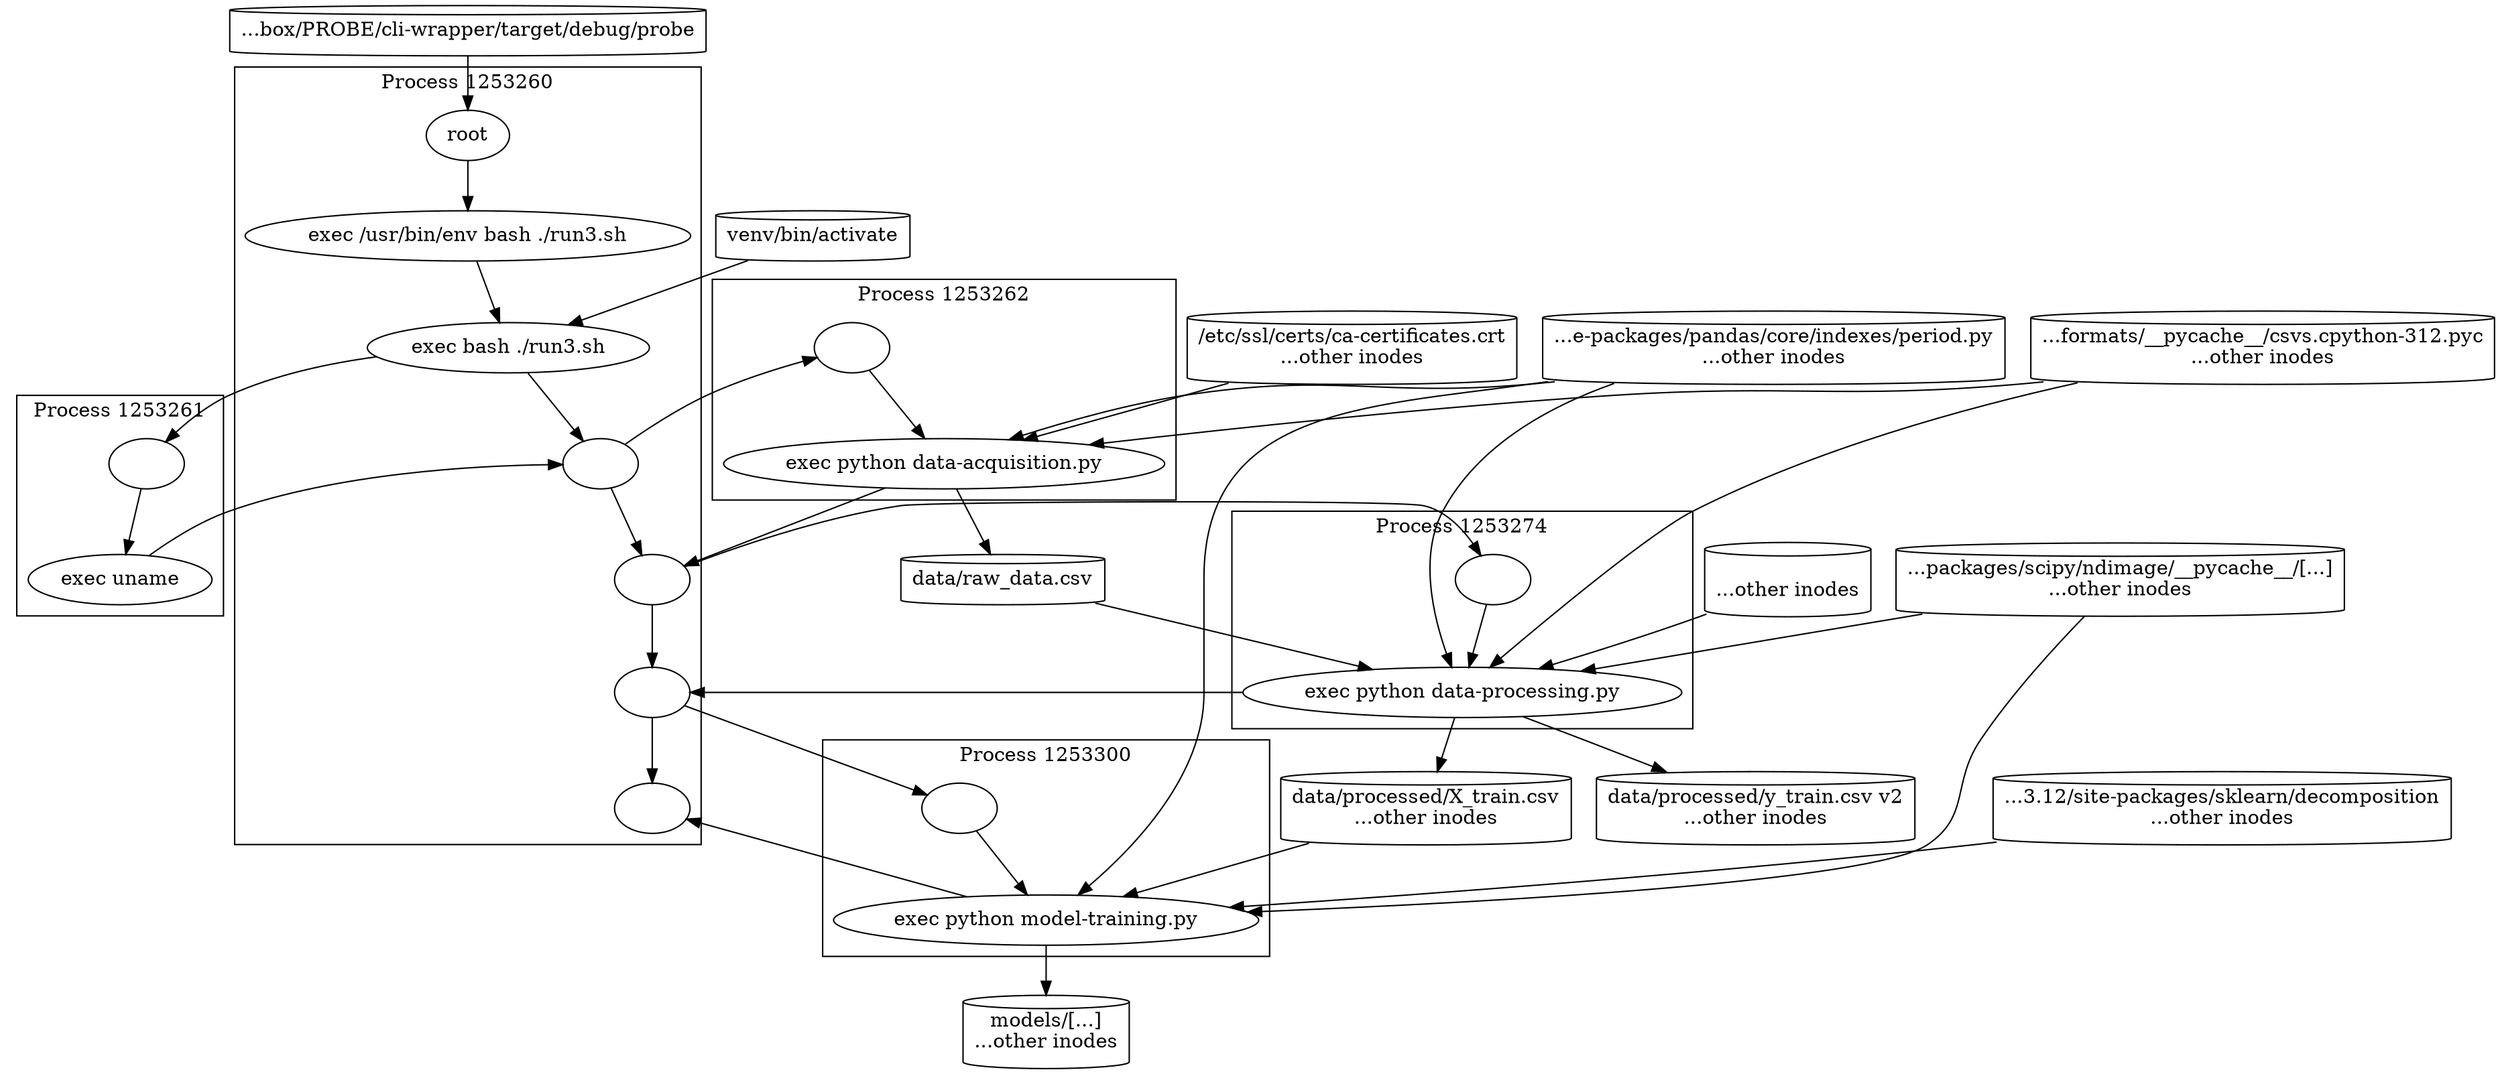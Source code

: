 strict digraph {
rankdir=TB;
3029246381003432703 [label="...box/PROBE/cli-wrapper/target/debug/probe", shape=cylinder, id=3029246381003432703];
"ProcessState(pid=1253260, epoch_no=2, deduplicator=0)" [shape=oval, cluster="Process 1253260", label="exec bash ./run3.sh"];
"ProcessState(pid=1253261, epoch_no=0, deduplicator=0)" [shape=oval, cluster="Process 1253261", label=""];
"ProcessState(pid=1253260, epoch_no=1, deduplicator=0)" [shape=oval, cluster="Process 1253260", label="exec /usr/bin/env bash ./run3.sh"];
"ProcessState(pid=1253300, epoch_no=1, deduplicator=0)" [shape=oval, cluster="Process 1253300", label="exec python model-training.py"];
"ProcessState(pid=1253262, epoch_no=0, deduplicator=0)" [shape=oval, cluster="Process 1253262", label=""];
"ProcessState(pid=1253274, epoch_no=0, deduplicator=0)" [shape=oval, cluster="Process 1253274", label=""];
"ProcessState(pid=1253260, epoch_no=2, deduplicator=2)" [shape=oval, cluster="Process 1253260", label=""];
"ProcessState(pid=1253260, epoch_no=2, deduplicator=1)" [shape=oval, cluster="Process 1253260", label=""];
"ProcessState(pid=1253300, epoch_no=0, deduplicator=0)" [shape=oval, cluster="Process 1253300", label=""];
"ProcessState(pid=1253261, epoch_no=1, deduplicator=0)" [shape=oval, cluster="Process 1253261", label="exec uname"];
"ProcessState(pid=1253260, epoch_no=2, deduplicator=4)" [shape=oval, cluster="Process 1253260", label=""];
"ProcessState(pid=1253262, epoch_no=1, deduplicator=0)" [shape=oval, cluster="Process 1253262", label="exec python data-acquisition.py"];
"ProcessState(pid=1253260, epoch_no=0, deduplicator=0)" [shape=oval, cluster="Process 1253260", label=root];
"ProcessState(pid=1253274, epoch_no=1, deduplicator=0)" [shape=oval, cluster="Process 1253274", label="exec python data-processing.py"];
"ProcessState(pid=1253260, epoch_no=2, deduplicator=3)" [shape=oval, cluster="Process 1253260", label=""];
"-3369302638025106010" [label="venv/bin/activate", shape=cylinder, id="-3369302638025106010"];
"-1060742197395273539" [label="...e-packages/pandas/core/indexes/period.py\n...other inodes", shape=cylinder, id="-1060742197395273539"];
1093106468302172518 [label="/etc/ssl/certs/ca-certificates.crt\n...other inodes", shape=cylinder, id=1093106468302172518];
5136864748804775644 [label="...formats/__pycache__/csvs.cpython-312.pyc\n...other inodes", shape=cylinder, id=5136864748804775644];
8916040220630825478 [label="data/raw_data.csv", shape=cylinder, id=8916040220630825478];
6106070351487376981 [label="\n...other inodes", shape=cylinder, id=6106070351487376981];
"-8942884225069190684" [label="...packages/scipy/ndimage/__pycache__/[...]\n...other inodes", shape=cylinder, id="-8942884225069190684"];
"-200156137933610161" [label="data/processed/X_train.csv\n...other inodes", shape=cylinder, id="-200156137933610161"];
7063926784482466071 [label="data/processed/y_train.csv v2\n...other inodes", shape=cylinder, id=7063926784482466071];
"-6551788383601942219" [label="...3.12/site-packages/sklearn/decomposition\n...other inodes", shape=cylinder, id="-6551788383601942219"];
4355774254149707614 [label="models/[...]\n...other inodes", shape=cylinder, id=4355774254149707614];
3029246381003432703 -> "ProcessState(pid=1253260, epoch_no=0, deduplicator=0)";
"-3369302638025106010" -> "ProcessState(pid=1253260, epoch_no=2, deduplicator=0)";
"-1060742197395273539" -> "ProcessState(pid=1253262, epoch_no=1, deduplicator=0)";
"-1060742197395273539" -> "ProcessState(pid=1253274, epoch_no=1, deduplicator=0)";
"-1060742197395273539" -> "ProcessState(pid=1253300, epoch_no=1, deduplicator=0)";
1093106468302172518 -> "ProcessState(pid=1253262, epoch_no=1, deduplicator=0)";
5136864748804775644 -> "ProcessState(pid=1253262, epoch_no=1, deduplicator=0)";
5136864748804775644 -> "ProcessState(pid=1253274, epoch_no=1, deduplicator=0)";
8916040220630825478 -> "ProcessState(pid=1253274, epoch_no=1, deduplicator=0)";
6106070351487376981 -> "ProcessState(pid=1253274, epoch_no=1, deduplicator=0)";
"-8942884225069190684" -> "ProcessState(pid=1253274, epoch_no=1, deduplicator=0)";
"-8942884225069190684" -> "ProcessState(pid=1253300, epoch_no=1, deduplicator=0)";
"-200156137933610161" -> "ProcessState(pid=1253300, epoch_no=1, deduplicator=0)";
"-6551788383601942219" -> "ProcessState(pid=1253300, epoch_no=1, deduplicator=0)";
"ProcessState(pid=1253260, epoch_no=2, deduplicator=0)" -> "ProcessState(pid=1253260, epoch_no=2, deduplicator=1)";
"ProcessState(pid=1253260, epoch_no=2, deduplicator=0)" -> "ProcessState(pid=1253261, epoch_no=0, deduplicator=0)";
"ProcessState(pid=1253261, epoch_no=0, deduplicator=0)" -> "ProcessState(pid=1253261, epoch_no=1, deduplicator=0)";
"ProcessState(pid=1253260, epoch_no=1, deduplicator=0)" -> "ProcessState(pid=1253260, epoch_no=2, deduplicator=0)";
"ProcessState(pid=1253300, epoch_no=1, deduplicator=0)" -> 4355774254149707614;
"ProcessState(pid=1253300, epoch_no=1, deduplicator=0)" -> "ProcessState(pid=1253260, epoch_no=2, deduplicator=4)";
"ProcessState(pid=1253262, epoch_no=0, deduplicator=0)" -> "ProcessState(pid=1253262, epoch_no=1, deduplicator=0)";
"ProcessState(pid=1253274, epoch_no=0, deduplicator=0)" -> "ProcessState(pid=1253274, epoch_no=1, deduplicator=0)";
"ProcessState(pid=1253260, epoch_no=2, deduplicator=2)" -> "ProcessState(pid=1253260, epoch_no=2, deduplicator=3)";
"ProcessState(pid=1253260, epoch_no=2, deduplicator=2)" -> "ProcessState(pid=1253274, epoch_no=0, deduplicator=0)";
"ProcessState(pid=1253260, epoch_no=2, deduplicator=1)" -> "ProcessState(pid=1253260, epoch_no=2, deduplicator=2)";
"ProcessState(pid=1253260, epoch_no=2, deduplicator=1)" -> "ProcessState(pid=1253262, epoch_no=0, deduplicator=0)";
"ProcessState(pid=1253300, epoch_no=0, deduplicator=0)" -> "ProcessState(pid=1253300, epoch_no=1, deduplicator=0)";
"ProcessState(pid=1253261, epoch_no=1, deduplicator=0)" -> "ProcessState(pid=1253260, epoch_no=2, deduplicator=1)";
"ProcessState(pid=1253262, epoch_no=1, deduplicator=0)" -> 8916040220630825478;
"ProcessState(pid=1253262, epoch_no=1, deduplicator=0)" -> "ProcessState(pid=1253260, epoch_no=2, deduplicator=2)";
"ProcessState(pid=1253260, epoch_no=0, deduplicator=0)" -> "ProcessState(pid=1253260, epoch_no=1, deduplicator=0)";
"ProcessState(pid=1253274, epoch_no=1, deduplicator=0)" -> "-200156137933610161";
"ProcessState(pid=1253274, epoch_no=1, deduplicator=0)" -> 7063926784482466071;
"ProcessState(pid=1253274, epoch_no=1, deduplicator=0)" -> "ProcessState(pid=1253260, epoch_no=2, deduplicator=3)";
"ProcessState(pid=1253260, epoch_no=2, deduplicator=3)" -> "ProcessState(pid=1253260, epoch_no=2, deduplicator=4)";
"ProcessState(pid=1253260, epoch_no=2, deduplicator=3)" -> "ProcessState(pid=1253300, epoch_no=0, deduplicator=0)";
subgraph "cluster_Process 1253260" {
label="Process 1253260";
"ProcessState(pid=1253260, epoch_no=2, deduplicator=0)" [shape=oval, cluster="Process 1253260", label="exec bash ./run3.sh"];
}
subgraph "cluster_Process 1253261" {
label="Process 1253261";
"ProcessState(pid=1253261, epoch_no=0, deduplicator=0)" [shape=oval, cluster="Process 1253261", label=""];
}
subgraph "cluster_Process 1253260" {
label="Process 1253260";
"ProcessState(pid=1253260, epoch_no=1, deduplicator=0)" [shape=oval, cluster="Process 1253260", label="exec /usr/bin/env bash ./run3.sh"];
}
subgraph "cluster_Process 1253300" {
label="Process 1253300";
"ProcessState(pid=1253300, epoch_no=1, deduplicator=0)" [shape=oval, cluster="Process 1253300", label="exec python model-training.py"];
}
subgraph "cluster_Process 1253262" {
label="Process 1253262";
"ProcessState(pid=1253262, epoch_no=0, deduplicator=0)" [shape=oval, cluster="Process 1253262", label=""];
}
subgraph "cluster_Process 1253274" {
label="Process 1253274";
"ProcessState(pid=1253274, epoch_no=0, deduplicator=0)" [shape=oval, cluster="Process 1253274", label=""];
}
subgraph "cluster_Process 1253260" {
label="Process 1253260";
"ProcessState(pid=1253260, epoch_no=2, deduplicator=2)" [shape=oval, cluster="Process 1253260", label=""];
}
subgraph "cluster_Process 1253260" {
label="Process 1253260";
"ProcessState(pid=1253260, epoch_no=2, deduplicator=1)" [shape=oval, cluster="Process 1253260", label=""];
}
subgraph "cluster_Process 1253300" {
label="Process 1253300";
"ProcessState(pid=1253300, epoch_no=0, deduplicator=0)" [shape=oval, cluster="Process 1253300", label=""];
}
subgraph "cluster_Process 1253261" {
label="Process 1253261";
"ProcessState(pid=1253261, epoch_no=1, deduplicator=0)" [shape=oval, cluster="Process 1253261", label="exec uname"];
}
subgraph "cluster_Process 1253260" {
label="Process 1253260";
"ProcessState(pid=1253260, epoch_no=2, deduplicator=4)" [shape=oval, cluster="Process 1253260", label=""];
}
subgraph "cluster_Process 1253262" {
label="Process 1253262";
"ProcessState(pid=1253262, epoch_no=1, deduplicator=0)" [shape=oval, cluster="Process 1253262", label="exec python data-acquisition.py"];
}
subgraph "cluster_Process 1253260" {
label="Process 1253260";
"ProcessState(pid=1253260, epoch_no=0, deduplicator=0)" [shape=oval, cluster="Process 1253260", label=root];
}
subgraph "cluster_Process 1253274" {
label="Process 1253274";
"ProcessState(pid=1253274, epoch_no=1, deduplicator=0)" [shape=oval, cluster="Process 1253274", label="exec python data-processing.py"];
}
subgraph "cluster_Process 1253260" {
label="Process 1253260";
"ProcessState(pid=1253260, epoch_no=2, deduplicator=3)" [shape=oval, cluster="Process 1253260", label=""];
}
}

